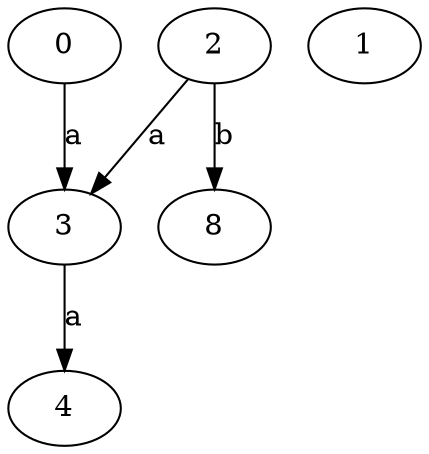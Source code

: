 strict digraph  {
3;
0;
4;
1;
2;
8;
3 -> 4  [label=a];
0 -> 3  [label=a];
2 -> 3  [label=a];
2 -> 8  [label=b];
}
